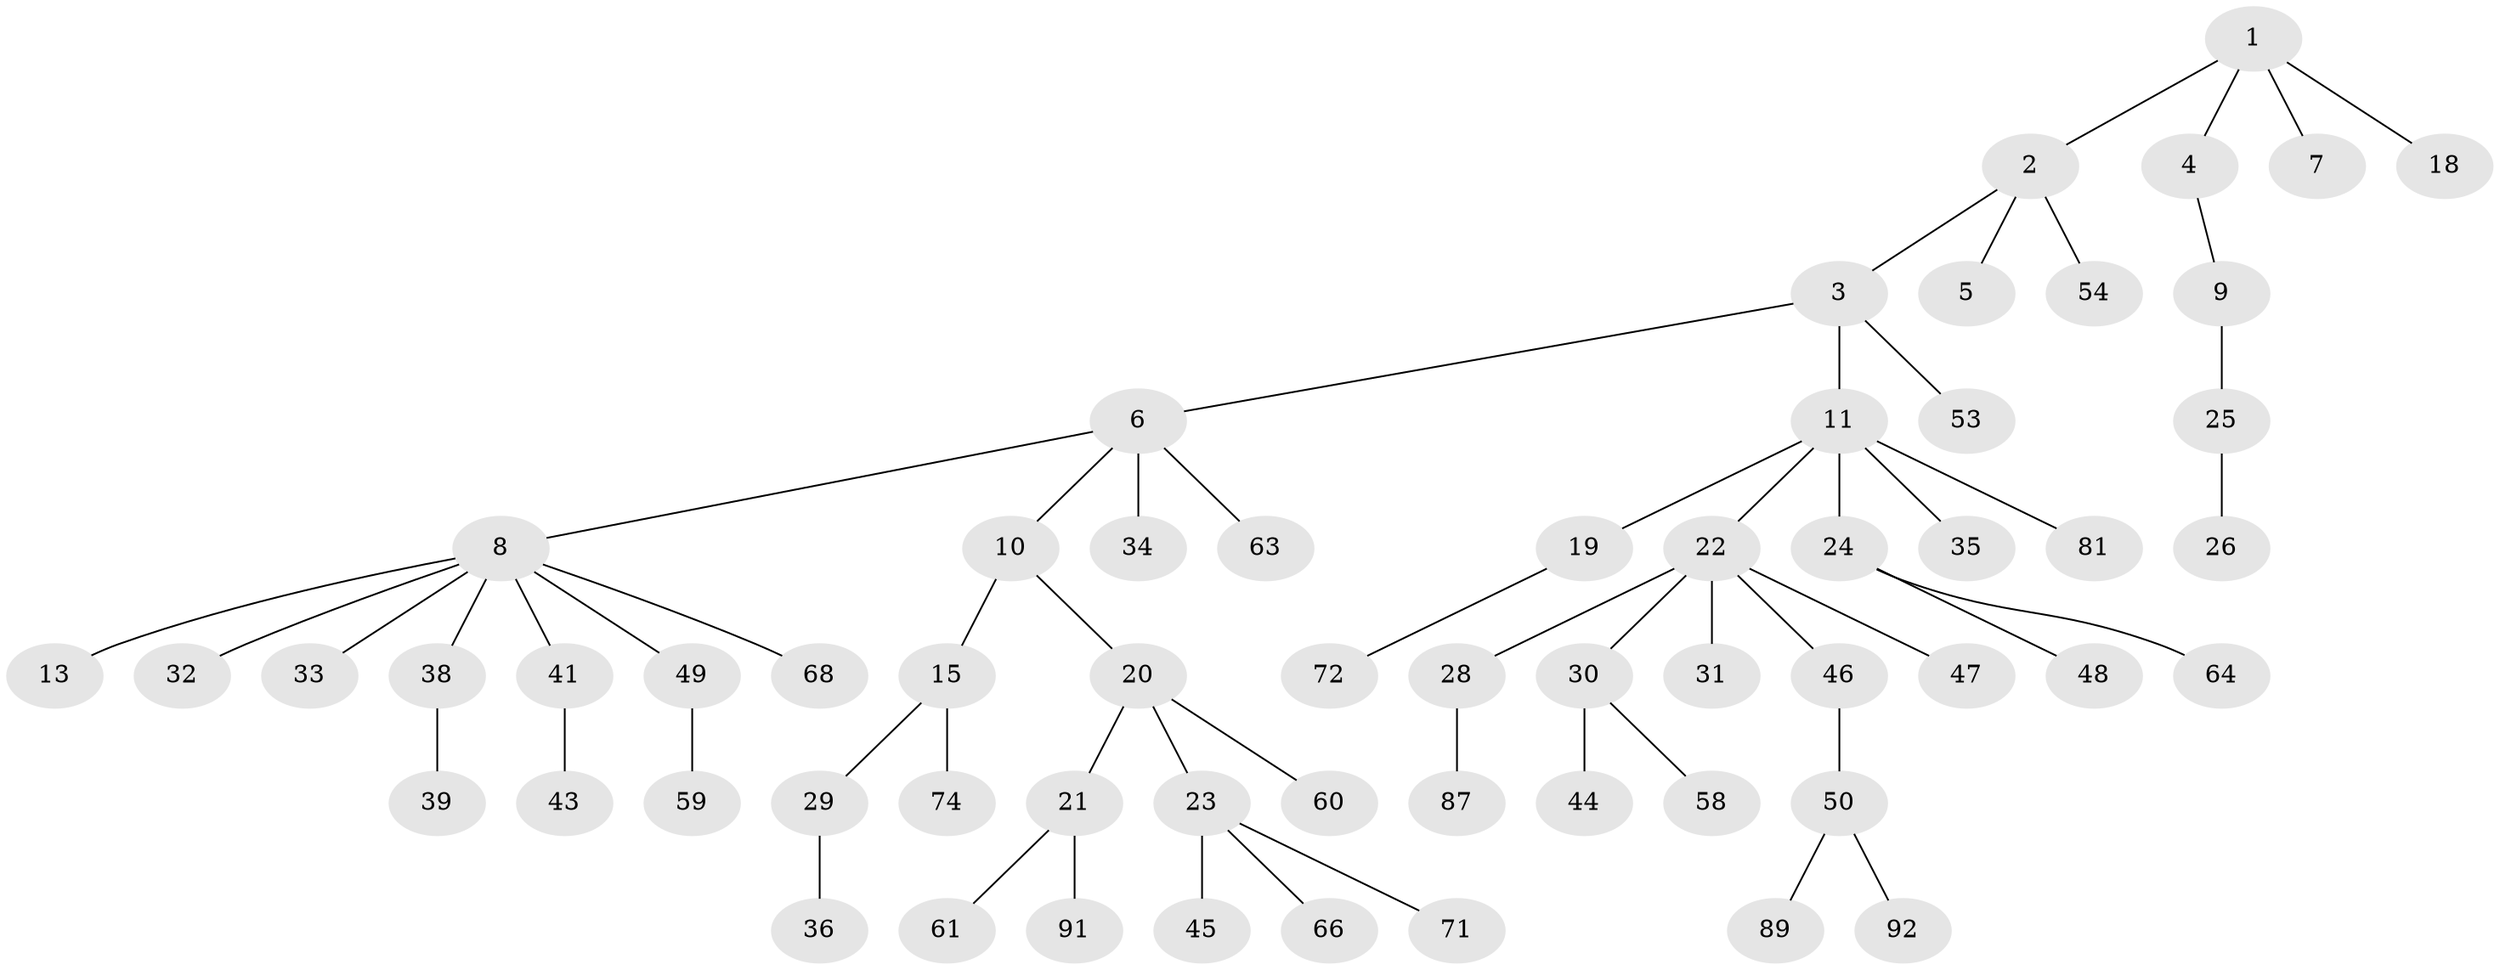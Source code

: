 // original degree distribution, {4: 0.06451612903225806, 5: 0.021505376344086023, 3: 0.0967741935483871, 2: 0.27956989247311825, 6: 0.03225806451612903, 1: 0.4946236559139785, 7: 0.010752688172043012}
// Generated by graph-tools (version 1.1) at 2025/42/03/06/25 10:42:05]
// undirected, 60 vertices, 59 edges
graph export_dot {
graph [start="1"]
  node [color=gray90,style=filled];
  1 [super="+16"];
  2;
  3 [super="+56"];
  4 [super="+70"];
  5 [super="+14"];
  6 [super="+40"];
  7 [super="+42"];
  8 [super="+12"];
  9 [super="+55"];
  10;
  11 [super="+17"];
  13 [super="+79"];
  15 [super="+76"];
  18 [super="+51"];
  19;
  20 [super="+84"];
  21 [super="+90"];
  22 [super="+65"];
  23 [super="+27"];
  24 [super="+62"];
  25 [super="+77"];
  26 [super="+85"];
  28 [super="+37"];
  29;
  30 [super="+67"];
  31;
  32;
  33;
  34;
  35 [super="+82"];
  36 [super="+88"];
  38;
  39 [super="+83"];
  41 [super="+57"];
  43 [super="+52"];
  44 [super="+78"];
  45;
  46;
  47;
  48;
  49 [super="+75"];
  50 [super="+73"];
  53;
  54;
  58;
  59 [super="+86"];
  60;
  61;
  63 [super="+69"];
  64;
  66;
  68 [super="+93"];
  71;
  72 [super="+80"];
  74;
  81;
  87;
  89;
  91;
  92;
  1 -- 2;
  1 -- 4;
  1 -- 7;
  1 -- 18;
  2 -- 3;
  2 -- 5;
  2 -- 54;
  3 -- 6;
  3 -- 11;
  3 -- 53;
  4 -- 9;
  6 -- 8;
  6 -- 10;
  6 -- 34;
  6 -- 63;
  8 -- 13;
  8 -- 32;
  8 -- 38;
  8 -- 49;
  8 -- 33;
  8 -- 68;
  8 -- 41;
  9 -- 25;
  10 -- 15;
  10 -- 20;
  11 -- 19;
  11 -- 24;
  11 -- 35;
  11 -- 81;
  11 -- 22;
  15 -- 29;
  15 -- 74;
  19 -- 72;
  20 -- 21;
  20 -- 23;
  20 -- 60;
  21 -- 61;
  21 -- 91;
  22 -- 28;
  22 -- 30;
  22 -- 31;
  22 -- 46;
  22 -- 47;
  23 -- 45;
  23 -- 66;
  23 -- 71;
  24 -- 48;
  24 -- 64;
  25 -- 26;
  28 -- 87;
  29 -- 36;
  30 -- 44;
  30 -- 58;
  38 -- 39;
  41 -- 43;
  46 -- 50;
  49 -- 59;
  50 -- 89;
  50 -- 92;
}

